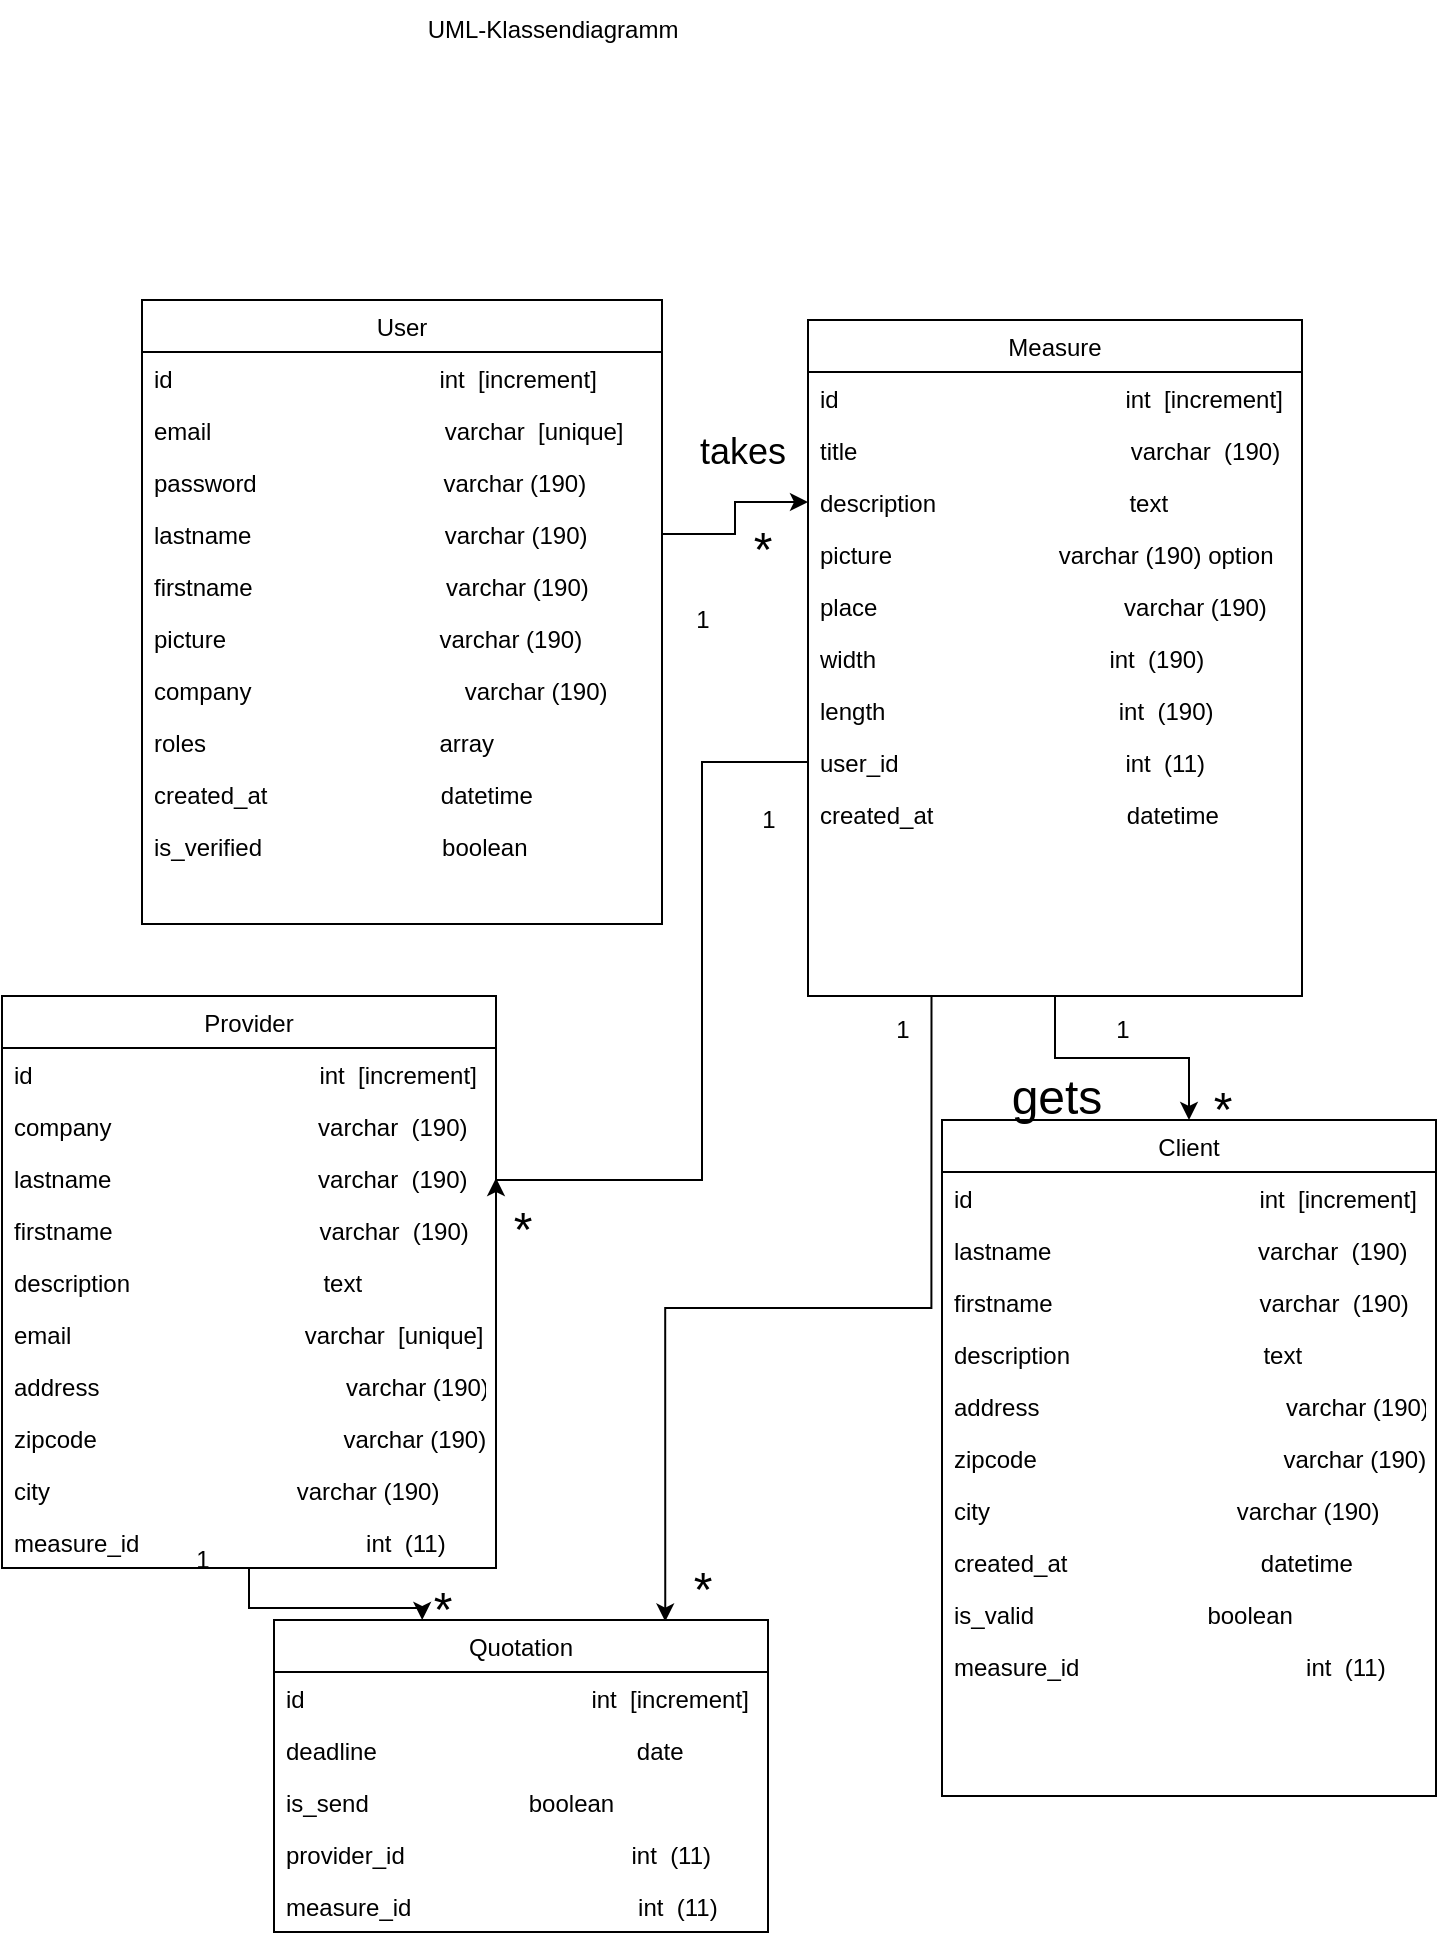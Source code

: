 <mxfile version="20.6.0" type="github">
  <diagram id="4xAlueajEXwUmsY7dy-2" name="Page-1">
    <mxGraphModel dx="1304" dy="598" grid="1" gridSize="10" guides="1" tooltips="1" connect="1" arrows="1" fold="1" page="1" pageScale="1" pageWidth="827" pageHeight="1169" math="0" shadow="0">
      <root>
        <mxCell id="0" />
        <mxCell id="1" parent="0" />
        <mxCell id="TXKYhUwDw8YYV6_7jRAu-2" value="User" style="swimlane;fontStyle=0;align=center;verticalAlign=top;childLayout=stackLayout;horizontal=1;startSize=26;horizontalStack=0;resizeParent=1;resizeLast=0;collapsible=1;marginBottom=0;rounded=0;shadow=0;strokeWidth=1;" parent="1" vertex="1">
          <mxGeometry x="100" y="210" width="260" height="312" as="geometry">
            <mxRectangle x="340" y="380" width="170" height="26" as="alternateBounds" />
          </mxGeometry>
        </mxCell>
        <mxCell id="TXKYhUwDw8YYV6_7jRAu-3" value="id                                        int  [increment]" style="text;align=left;verticalAlign=top;spacingLeft=4;spacingRight=4;overflow=hidden;rotatable=0;points=[[0,0.5],[1,0.5]];portConstraint=eastwest;" parent="TXKYhUwDw8YYV6_7jRAu-2" vertex="1">
          <mxGeometry y="26" width="260" height="26" as="geometry" />
        </mxCell>
        <mxCell id="TXKYhUwDw8YYV6_7jRAu-4" value="email                                   varchar  [unique]" style="text;align=left;verticalAlign=top;spacingLeft=4;spacingRight=4;overflow=hidden;rotatable=0;points=[[0,0.5],[1,0.5]];portConstraint=eastwest;" parent="TXKYhUwDw8YYV6_7jRAu-2" vertex="1">
          <mxGeometry y="52" width="260" height="26" as="geometry" />
        </mxCell>
        <mxCell id="TXKYhUwDw8YYV6_7jRAu-6" value="password                            varchar (190)" style="text;align=left;verticalAlign=top;spacingLeft=4;spacingRight=4;overflow=hidden;rotatable=0;points=[[0,0.5],[1,0.5]];portConstraint=eastwest;" parent="TXKYhUwDw8YYV6_7jRAu-2" vertex="1">
          <mxGeometry y="78" width="260" height="26" as="geometry" />
        </mxCell>
        <mxCell id="TXKYhUwDw8YYV6_7jRAu-8" value="lastname                             varchar (190)" style="text;align=left;verticalAlign=top;spacingLeft=4;spacingRight=4;overflow=hidden;rotatable=0;points=[[0,0.5],[1,0.5]];portConstraint=eastwest;" parent="TXKYhUwDw8YYV6_7jRAu-2" vertex="1">
          <mxGeometry y="104" width="260" height="26" as="geometry" />
        </mxCell>
        <mxCell id="TXKYhUwDw8YYV6_7jRAu-9" value="firstname                             varchar (190)" style="text;align=left;verticalAlign=top;spacingLeft=4;spacingRight=4;overflow=hidden;rotatable=0;points=[[0,0.5],[1,0.5]];portConstraint=eastwest;" parent="TXKYhUwDw8YYV6_7jRAu-2" vertex="1">
          <mxGeometry y="130" width="260" height="26" as="geometry" />
        </mxCell>
        <mxCell id="TXKYhUwDw8YYV6_7jRAu-12" value="picture                                varchar (190)" style="text;align=left;verticalAlign=top;spacingLeft=4;spacingRight=4;overflow=hidden;rotatable=0;points=[[0,0.5],[1,0.5]];portConstraint=eastwest;" parent="TXKYhUwDw8YYV6_7jRAu-2" vertex="1">
          <mxGeometry y="156" width="260" height="26" as="geometry" />
        </mxCell>
        <mxCell id="gK2Wt8GPHsUkRSWT9kH9-1" value="company                                varchar (190)" style="text;align=left;verticalAlign=top;spacingLeft=4;spacingRight=4;overflow=hidden;rotatable=0;points=[[0,0.5],[1,0.5]];portConstraint=eastwest;" parent="TXKYhUwDw8YYV6_7jRAu-2" vertex="1">
          <mxGeometry y="182" width="260" height="26" as="geometry" />
        </mxCell>
        <mxCell id="TXKYhUwDw8YYV6_7jRAu-14" value="roles                                   array" style="text;align=left;verticalAlign=top;spacingLeft=4;spacingRight=4;overflow=hidden;rotatable=0;points=[[0,0.5],[1,0.5]];portConstraint=eastwest;" parent="TXKYhUwDw8YYV6_7jRAu-2" vertex="1">
          <mxGeometry y="208" width="260" height="26" as="geometry" />
        </mxCell>
        <mxCell id="TXKYhUwDw8YYV6_7jRAu-15" value="created_at                          datetime" style="text;align=left;verticalAlign=top;spacingLeft=4;spacingRight=4;overflow=hidden;rotatable=0;points=[[0,0.5],[1,0.5]];portConstraint=eastwest;" parent="TXKYhUwDw8YYV6_7jRAu-2" vertex="1">
          <mxGeometry y="234" width="260" height="26" as="geometry" />
        </mxCell>
        <mxCell id="TXKYhUwDw8YYV6_7jRAu-5" value="is_verified                           boolean" style="text;align=left;verticalAlign=top;spacingLeft=4;spacingRight=4;overflow=hidden;rotatable=0;points=[[0,0.5],[1,0.5]];portConstraint=eastwest;" parent="TXKYhUwDw8YYV6_7jRAu-2" vertex="1">
          <mxGeometry y="260" width="260" height="26" as="geometry" />
        </mxCell>
        <mxCell id="xsR9LF5EaoO4B-fMzXft-16" style="edgeStyle=orthogonalEdgeStyle;rounded=0;orthogonalLoop=1;jettySize=auto;html=1;exitX=0.5;exitY=1;exitDx=0;exitDy=0;entryX=0.5;entryY=0;entryDx=0;entryDy=0;" edge="1" parent="1" source="TXKYhUwDw8YYV6_7jRAu-17" target="xsR9LF5EaoO4B-fMzXft-1">
          <mxGeometry relative="1" as="geometry" />
        </mxCell>
        <mxCell id="xsR9LF5EaoO4B-fMzXft-45" style="edgeStyle=orthogonalEdgeStyle;rounded=0;orthogonalLoop=1;jettySize=auto;html=1;exitX=0.25;exitY=1;exitDx=0;exitDy=0;entryX=0.792;entryY=0.005;entryDx=0;entryDy=0;entryPerimeter=0;fontSize=24;" edge="1" parent="1" source="TXKYhUwDw8YYV6_7jRAu-17" target="xsR9LF5EaoO4B-fMzXft-34">
          <mxGeometry relative="1" as="geometry" />
        </mxCell>
        <mxCell id="TXKYhUwDw8YYV6_7jRAu-17" value="Measure" style="swimlane;fontStyle=0;align=center;verticalAlign=top;childLayout=stackLayout;horizontal=1;startSize=26;horizontalStack=0;resizeParent=1;resizeLast=0;collapsible=1;marginBottom=0;rounded=0;shadow=0;strokeWidth=1;" parent="1" vertex="1">
          <mxGeometry x="433" y="220" width="247" height="338" as="geometry">
            <mxRectangle x="340" y="380" width="170" height="26" as="alternateBounds" />
          </mxGeometry>
        </mxCell>
        <mxCell id="TXKYhUwDw8YYV6_7jRAu-18" value="id                                           int  [increment]" style="text;align=left;verticalAlign=top;spacingLeft=4;spacingRight=4;overflow=hidden;rotatable=0;points=[[0,0.5],[1,0.5]];portConstraint=eastwest;" parent="TXKYhUwDw8YYV6_7jRAu-17" vertex="1">
          <mxGeometry y="26" width="247" height="26" as="geometry" />
        </mxCell>
        <mxCell id="TXKYhUwDw8YYV6_7jRAu-19" value="title                                         varchar  (190)" style="text;align=left;verticalAlign=top;spacingLeft=4;spacingRight=4;overflow=hidden;rotatable=0;points=[[0,0.5],[1,0.5]];portConstraint=eastwest;" parent="TXKYhUwDw8YYV6_7jRAu-17" vertex="1">
          <mxGeometry y="52" width="247" height="26" as="geometry" />
        </mxCell>
        <mxCell id="TXKYhUwDw8YYV6_7jRAu-23" value="description                             text" style="text;align=left;verticalAlign=top;spacingLeft=4;spacingRight=4;overflow=hidden;rotatable=0;points=[[0,0.5],[1,0.5]];portConstraint=eastwest;" parent="TXKYhUwDw8YYV6_7jRAu-17" vertex="1">
          <mxGeometry y="78" width="247" height="26" as="geometry" />
        </mxCell>
        <mxCell id="UQTgLJP4Eo43jwTNKz9q-1" value="picture                         varchar (190) option" style="text;align=left;verticalAlign=top;spacingLeft=4;spacingRight=4;overflow=hidden;rotatable=0;points=[[0,0.5],[1,0.5]];portConstraint=eastwest;" parent="TXKYhUwDw8YYV6_7jRAu-17" vertex="1">
          <mxGeometry y="104" width="247" height="26" as="geometry" />
        </mxCell>
        <mxCell id="gK2Wt8GPHsUkRSWT9kH9-2" value="place                                     varchar (190)" style="text;align=left;verticalAlign=top;spacingLeft=4;spacingRight=4;overflow=hidden;rotatable=0;points=[[0,0.5],[1,0.5]];portConstraint=eastwest;" parent="TXKYhUwDw8YYV6_7jRAu-17" vertex="1">
          <mxGeometry y="130" width="247" height="26" as="geometry" />
        </mxCell>
        <mxCell id="gK2Wt8GPHsUkRSWT9kH9-3" value="width                                   int  (190)" style="text;align=left;verticalAlign=top;spacingLeft=4;spacingRight=4;overflow=hidden;rotatable=0;points=[[0,0.5],[1,0.5]];portConstraint=eastwest;" parent="TXKYhUwDw8YYV6_7jRAu-17" vertex="1">
          <mxGeometry y="156" width="247" height="26" as="geometry" />
        </mxCell>
        <mxCell id="gK2Wt8GPHsUkRSWT9kH9-4" value="length                                   int  (190)" style="text;align=left;verticalAlign=top;spacingLeft=4;spacingRight=4;overflow=hidden;rotatable=0;points=[[0,0.5],[1,0.5]];portConstraint=eastwest;" parent="TXKYhUwDw8YYV6_7jRAu-17" vertex="1">
          <mxGeometry y="182" width="247" height="26" as="geometry" />
        </mxCell>
        <mxCell id="TXKYhUwDw8YYV6_7jRAu-87" value="user_id                                  int  (11)" style="text;align=left;verticalAlign=top;spacingLeft=4;spacingRight=4;overflow=hidden;rotatable=0;points=[[0,0.5],[1,0.5]];portConstraint=eastwest;" parent="TXKYhUwDw8YYV6_7jRAu-17" vertex="1">
          <mxGeometry y="208" width="247" height="26" as="geometry" />
        </mxCell>
        <mxCell id="TXKYhUwDw8YYV6_7jRAu-30" value="created_at                             datetime" style="text;align=left;verticalAlign=top;spacingLeft=4;spacingRight=4;overflow=hidden;rotatable=0;points=[[0,0.5],[1,0.5]];portConstraint=eastwest;" parent="TXKYhUwDw8YYV6_7jRAu-17" vertex="1">
          <mxGeometry y="234" width="247" height="26" as="geometry" />
        </mxCell>
        <mxCell id="TXKYhUwDw8YYV6_7jRAu-86" style="edgeStyle=orthogonalEdgeStyle;rounded=0;orthogonalLoop=1;jettySize=auto;html=1;exitX=1;exitY=0.5;exitDx=0;exitDy=0;entryX=0;entryY=0.5;entryDx=0;entryDy=0;" parent="1" source="TXKYhUwDw8YYV6_7jRAu-8" target="TXKYhUwDw8YYV6_7jRAu-23" edge="1">
          <mxGeometry relative="1" as="geometry" />
        </mxCell>
        <mxCell id="TXKYhUwDw8YYV6_7jRAu-126" value="*" style="text;html=1;resizable=0;autosize=1;align=center;verticalAlign=middle;points=[];fillColor=none;strokeColor=none;rounded=0;fontSize=24;" parent="1" vertex="1">
          <mxGeometry x="400" y="320" width="20" height="30" as="geometry" />
        </mxCell>
        <mxCell id="TXKYhUwDw8YYV6_7jRAu-129" value="1" style="text;html=1;resizable=0;autosize=1;align=center;verticalAlign=middle;points=[];fillColor=none;strokeColor=none;rounded=0;" parent="1" vertex="1">
          <mxGeometry x="370" y="360" width="20" height="20" as="geometry" />
        </mxCell>
        <mxCell id="ZN3L-UREjOonGRV1Z96q-5" value="UML-Klassendiagramm" style="text;html=1;resizable=0;autosize=1;align=center;verticalAlign=middle;points=[];fillColor=none;strokeColor=none;rounded=0;" parent="1" vertex="1">
          <mxGeometry x="230" y="60" width="150" height="30" as="geometry" />
        </mxCell>
        <mxCell id="op2uTL37coQy05ZnkNSu-1" value="&lt;font style=&quot;font-size: 18px;&quot;&gt;takes&lt;/font&gt;" style="text;html=1;resizable=0;autosize=1;align=center;verticalAlign=middle;points=[];fillColor=none;strokeColor=none;rounded=0;fontSize=48;" parent="1" vertex="1">
          <mxGeometry x="365" y="240" width="70" height="70" as="geometry" />
        </mxCell>
        <mxCell id="xsR9LF5EaoO4B-fMzXft-1" value="Client" style="swimlane;fontStyle=0;align=center;verticalAlign=top;childLayout=stackLayout;horizontal=1;startSize=26;horizontalStack=0;resizeParent=1;resizeLast=0;collapsible=1;marginBottom=0;rounded=0;shadow=0;strokeWidth=1;" vertex="1" parent="1">
          <mxGeometry x="500" y="620" width="247" height="338" as="geometry">
            <mxRectangle x="340" y="380" width="170" height="26" as="alternateBounds" />
          </mxGeometry>
        </mxCell>
        <mxCell id="xsR9LF5EaoO4B-fMzXft-2" value="id                                           int  [increment]" style="text;align=left;verticalAlign=top;spacingLeft=4;spacingRight=4;overflow=hidden;rotatable=0;points=[[0,0.5],[1,0.5]];portConstraint=eastwest;" vertex="1" parent="xsR9LF5EaoO4B-fMzXft-1">
          <mxGeometry y="26" width="247" height="26" as="geometry" />
        </mxCell>
        <mxCell id="xsR9LF5EaoO4B-fMzXft-3" value="lastname                               varchar  (190)" style="text;align=left;verticalAlign=top;spacingLeft=4;spacingRight=4;overflow=hidden;rotatable=0;points=[[0,0.5],[1,0.5]];portConstraint=eastwest;" vertex="1" parent="xsR9LF5EaoO4B-fMzXft-1">
          <mxGeometry y="52" width="247" height="26" as="geometry" />
        </mxCell>
        <mxCell id="xsR9LF5EaoO4B-fMzXft-11" value="firstname                               varchar  (190)" style="text;align=left;verticalAlign=top;spacingLeft=4;spacingRight=4;overflow=hidden;rotatable=0;points=[[0,0.5],[1,0.5]];portConstraint=eastwest;" vertex="1" parent="xsR9LF5EaoO4B-fMzXft-1">
          <mxGeometry y="78" width="247" height="26" as="geometry" />
        </mxCell>
        <mxCell id="xsR9LF5EaoO4B-fMzXft-4" value="description                             text" style="text;align=left;verticalAlign=top;spacingLeft=4;spacingRight=4;overflow=hidden;rotatable=0;points=[[0,0.5],[1,0.5]];portConstraint=eastwest;" vertex="1" parent="xsR9LF5EaoO4B-fMzXft-1">
          <mxGeometry y="104" width="247" height="26" as="geometry" />
        </mxCell>
        <mxCell id="xsR9LF5EaoO4B-fMzXft-6" value="address                                     varchar (190)" style="text;align=left;verticalAlign=top;spacingLeft=4;spacingRight=4;overflow=hidden;rotatable=0;points=[[0,0.5],[1,0.5]];portConstraint=eastwest;" vertex="1" parent="xsR9LF5EaoO4B-fMzXft-1">
          <mxGeometry y="130" width="247" height="26" as="geometry" />
        </mxCell>
        <mxCell id="xsR9LF5EaoO4B-fMzXft-12" value="zipcode                                     varchar (190)" style="text;align=left;verticalAlign=top;spacingLeft=4;spacingRight=4;overflow=hidden;rotatable=0;points=[[0,0.5],[1,0.5]];portConstraint=eastwest;" vertex="1" parent="xsR9LF5EaoO4B-fMzXft-1">
          <mxGeometry y="156" width="247" height="26" as="geometry" />
        </mxCell>
        <mxCell id="xsR9LF5EaoO4B-fMzXft-13" value="city                                     varchar (190)" style="text;align=left;verticalAlign=top;spacingLeft=4;spacingRight=4;overflow=hidden;rotatable=0;points=[[0,0.5],[1,0.5]];portConstraint=eastwest;" vertex="1" parent="xsR9LF5EaoO4B-fMzXft-1">
          <mxGeometry y="182" width="247" height="26" as="geometry" />
        </mxCell>
        <mxCell id="xsR9LF5EaoO4B-fMzXft-10" value="created_at                             datetime" style="text;align=left;verticalAlign=top;spacingLeft=4;spacingRight=4;overflow=hidden;rotatable=0;points=[[0,0.5],[1,0.5]];portConstraint=eastwest;" vertex="1" parent="xsR9LF5EaoO4B-fMzXft-1">
          <mxGeometry y="208" width="247" height="26" as="geometry" />
        </mxCell>
        <mxCell id="xsR9LF5EaoO4B-fMzXft-14" value="is_valid                          boolean" style="text;align=left;verticalAlign=top;spacingLeft=4;spacingRight=4;overflow=hidden;rotatable=0;points=[[0,0.5],[1,0.5]];portConstraint=eastwest;" vertex="1" parent="xsR9LF5EaoO4B-fMzXft-1">
          <mxGeometry y="234" width="247" height="26" as="geometry" />
        </mxCell>
        <mxCell id="xsR9LF5EaoO4B-fMzXft-15" value="measure_id                                  int  (11)" style="text;align=left;verticalAlign=top;spacingLeft=4;spacingRight=4;overflow=hidden;rotatable=0;points=[[0,0.5],[1,0.5]];portConstraint=eastwest;" vertex="1" parent="xsR9LF5EaoO4B-fMzXft-1">
          <mxGeometry y="260" width="247" height="26" as="geometry" />
        </mxCell>
        <mxCell id="xsR9LF5EaoO4B-fMzXft-17" value="1" style="text;html=1;resizable=0;autosize=1;align=center;verticalAlign=middle;points=[];fillColor=none;strokeColor=none;rounded=0;" vertex="1" parent="1">
          <mxGeometry x="580" y="565" width="20" height="20" as="geometry" />
        </mxCell>
        <mxCell id="xsR9LF5EaoO4B-fMzXft-18" value="*" style="text;html=1;resizable=0;autosize=1;align=center;verticalAlign=middle;points=[];fillColor=none;strokeColor=none;rounded=0;fontSize=24;" vertex="1" parent="1">
          <mxGeometry x="630" y="600" width="20" height="30" as="geometry" />
        </mxCell>
        <mxCell id="xsR9LF5EaoO4B-fMzXft-19" value="&lt;font style=&quot;font-size: 24px;&quot;&gt;gets&lt;/font&gt;" style="text;html=1;resizable=0;autosize=1;align=center;verticalAlign=middle;points=[];fillColor=none;strokeColor=none;rounded=0;fontSize=48;" vertex="1" parent="1">
          <mxGeometry x="521.5" y="565" width="70" height="70" as="geometry" />
        </mxCell>
        <mxCell id="xsR9LF5EaoO4B-fMzXft-44" style="edgeStyle=orthogonalEdgeStyle;rounded=0;orthogonalLoop=1;jettySize=auto;html=1;exitX=0.5;exitY=1;exitDx=0;exitDy=0;entryX=0.3;entryY=0;entryDx=0;entryDy=0;entryPerimeter=0;fontSize=24;" edge="1" parent="1" source="xsR9LF5EaoO4B-fMzXft-20" target="xsR9LF5EaoO4B-fMzXft-34">
          <mxGeometry relative="1" as="geometry" />
        </mxCell>
        <mxCell id="xsR9LF5EaoO4B-fMzXft-20" value="Provider" style="swimlane;fontStyle=0;align=center;verticalAlign=top;childLayout=stackLayout;horizontal=1;startSize=26;horizontalStack=0;resizeParent=1;resizeLast=0;collapsible=1;marginBottom=0;rounded=0;shadow=0;strokeWidth=1;" vertex="1" parent="1">
          <mxGeometry x="30" y="558" width="247" height="286" as="geometry">
            <mxRectangle x="340" y="380" width="170" height="26" as="alternateBounds" />
          </mxGeometry>
        </mxCell>
        <mxCell id="xsR9LF5EaoO4B-fMzXft-21" value="id                                           int  [increment]" style="text;align=left;verticalAlign=top;spacingLeft=4;spacingRight=4;overflow=hidden;rotatable=0;points=[[0,0.5],[1,0.5]];portConstraint=eastwest;" vertex="1" parent="xsR9LF5EaoO4B-fMzXft-20">
          <mxGeometry y="26" width="247" height="26" as="geometry" />
        </mxCell>
        <mxCell id="xsR9LF5EaoO4B-fMzXft-31" value="company                               varchar  (190)" style="text;align=left;verticalAlign=top;spacingLeft=4;spacingRight=4;overflow=hidden;rotatable=0;points=[[0,0.5],[1,0.5]];portConstraint=eastwest;" vertex="1" parent="xsR9LF5EaoO4B-fMzXft-20">
          <mxGeometry y="52" width="247" height="26" as="geometry" />
        </mxCell>
        <mxCell id="xsR9LF5EaoO4B-fMzXft-22" value="lastname                               varchar  (190)" style="text;align=left;verticalAlign=top;spacingLeft=4;spacingRight=4;overflow=hidden;rotatable=0;points=[[0,0.5],[1,0.5]];portConstraint=eastwest;" vertex="1" parent="xsR9LF5EaoO4B-fMzXft-20">
          <mxGeometry y="78" width="247" height="26" as="geometry" />
        </mxCell>
        <mxCell id="xsR9LF5EaoO4B-fMzXft-23" value="firstname                               varchar  (190)" style="text;align=left;verticalAlign=top;spacingLeft=4;spacingRight=4;overflow=hidden;rotatable=0;points=[[0,0.5],[1,0.5]];portConstraint=eastwest;" vertex="1" parent="xsR9LF5EaoO4B-fMzXft-20">
          <mxGeometry y="104" width="247" height="26" as="geometry" />
        </mxCell>
        <mxCell id="xsR9LF5EaoO4B-fMzXft-24" value="description                             text" style="text;align=left;verticalAlign=top;spacingLeft=4;spacingRight=4;overflow=hidden;rotatable=0;points=[[0,0.5],[1,0.5]];portConstraint=eastwest;" vertex="1" parent="xsR9LF5EaoO4B-fMzXft-20">
          <mxGeometry y="130" width="247" height="26" as="geometry" />
        </mxCell>
        <mxCell id="xsR9LF5EaoO4B-fMzXft-56" value="email                                   varchar  [unique]" style="text;align=left;verticalAlign=top;spacingLeft=4;spacingRight=4;overflow=hidden;rotatable=0;points=[[0,0.5],[1,0.5]];portConstraint=eastwest;" vertex="1" parent="xsR9LF5EaoO4B-fMzXft-20">
          <mxGeometry y="156" width="247" height="26" as="geometry" />
        </mxCell>
        <mxCell id="xsR9LF5EaoO4B-fMzXft-25" value="address                                     varchar (190)" style="text;align=left;verticalAlign=top;spacingLeft=4;spacingRight=4;overflow=hidden;rotatable=0;points=[[0,0.5],[1,0.5]];portConstraint=eastwest;" vertex="1" parent="xsR9LF5EaoO4B-fMzXft-20">
          <mxGeometry y="182" width="247" height="26" as="geometry" />
        </mxCell>
        <mxCell id="xsR9LF5EaoO4B-fMzXft-26" value="zipcode                                     varchar (190)" style="text;align=left;verticalAlign=top;spacingLeft=4;spacingRight=4;overflow=hidden;rotatable=0;points=[[0,0.5],[1,0.5]];portConstraint=eastwest;" vertex="1" parent="xsR9LF5EaoO4B-fMzXft-20">
          <mxGeometry y="208" width="247" height="26" as="geometry" />
        </mxCell>
        <mxCell id="xsR9LF5EaoO4B-fMzXft-27" value="city                                     varchar (190)" style="text;align=left;verticalAlign=top;spacingLeft=4;spacingRight=4;overflow=hidden;rotatable=0;points=[[0,0.5],[1,0.5]];portConstraint=eastwest;" vertex="1" parent="xsR9LF5EaoO4B-fMzXft-20">
          <mxGeometry y="234" width="247" height="26" as="geometry" />
        </mxCell>
        <mxCell id="xsR9LF5EaoO4B-fMzXft-30" value="measure_id                                  int  (11)" style="text;align=left;verticalAlign=top;spacingLeft=4;spacingRight=4;overflow=hidden;rotatable=0;points=[[0,0.5],[1,0.5]];portConstraint=eastwest;" vertex="1" parent="xsR9LF5EaoO4B-fMzXft-20">
          <mxGeometry y="260" width="247" height="26" as="geometry" />
        </mxCell>
        <mxCell id="xsR9LF5EaoO4B-fMzXft-32" style="edgeStyle=orthogonalEdgeStyle;rounded=0;orthogonalLoop=1;jettySize=auto;html=1;exitX=0;exitY=0.5;exitDx=0;exitDy=0;entryX=1;entryY=0.5;entryDx=0;entryDy=0;fontSize=24;" edge="1" parent="1" source="TXKYhUwDw8YYV6_7jRAu-87" target="xsR9LF5EaoO4B-fMzXft-22">
          <mxGeometry relative="1" as="geometry">
            <Array as="points">
              <mxPoint x="380" y="441" />
              <mxPoint x="380" y="650" />
              <mxPoint x="277" y="650" />
            </Array>
          </mxGeometry>
        </mxCell>
        <mxCell id="xsR9LF5EaoO4B-fMzXft-34" value="Quotation" style="swimlane;fontStyle=0;align=center;verticalAlign=top;childLayout=stackLayout;horizontal=1;startSize=26;horizontalStack=0;resizeParent=1;resizeLast=0;collapsible=1;marginBottom=0;rounded=0;shadow=0;strokeWidth=1;" vertex="1" parent="1">
          <mxGeometry x="166" y="870" width="247" height="156" as="geometry">
            <mxRectangle x="340" y="380" width="170" height="26" as="alternateBounds" />
          </mxGeometry>
        </mxCell>
        <mxCell id="xsR9LF5EaoO4B-fMzXft-35" value="id                                           int  [increment]" style="text;align=left;verticalAlign=top;spacingLeft=4;spacingRight=4;overflow=hidden;rotatable=0;points=[[0,0.5],[1,0.5]];portConstraint=eastwest;" vertex="1" parent="xsR9LF5EaoO4B-fMzXft-34">
          <mxGeometry y="26" width="247" height="26" as="geometry" />
        </mxCell>
        <mxCell id="xsR9LF5EaoO4B-fMzXft-55" value="deadline                                                                date" style="text;align=left;verticalAlign=top;spacingLeft=4;spacingRight=4;overflow=hidden;rotatable=0;points=[[0,0.5],[1,0.5]];portConstraint=eastwest;" vertex="1" parent="xsR9LF5EaoO4B-fMzXft-34">
          <mxGeometry y="52" width="247" height="26" as="geometry" />
        </mxCell>
        <mxCell id="xsR9LF5EaoO4B-fMzXft-46" value="is_send                        boolean" style="text;align=left;verticalAlign=top;spacingLeft=4;spacingRight=4;overflow=hidden;rotatable=0;points=[[0,0.5],[1,0.5]];portConstraint=eastwest;" vertex="1" parent="xsR9LF5EaoO4B-fMzXft-34">
          <mxGeometry y="78" width="247" height="26" as="geometry" />
        </mxCell>
        <mxCell id="xsR9LF5EaoO4B-fMzXft-51" value="provider_id                                  int  (11)" style="text;align=left;verticalAlign=top;spacingLeft=4;spacingRight=4;overflow=hidden;rotatable=0;points=[[0,0.5],[1,0.5]];portConstraint=eastwest;" vertex="1" parent="xsR9LF5EaoO4B-fMzXft-34">
          <mxGeometry y="104" width="247" height="26" as="geometry" />
        </mxCell>
        <mxCell id="xsR9LF5EaoO4B-fMzXft-52" value="measure_id                                  int  (11)" style="text;align=left;verticalAlign=top;spacingLeft=4;spacingRight=4;overflow=hidden;rotatable=0;points=[[0,0.5],[1,0.5]];portConstraint=eastwest;" vertex="1" parent="xsR9LF5EaoO4B-fMzXft-34">
          <mxGeometry y="130" width="247" height="26" as="geometry" />
        </mxCell>
        <mxCell id="xsR9LF5EaoO4B-fMzXft-47" value="*" style="text;html=1;resizable=0;autosize=1;align=center;verticalAlign=middle;points=[];fillColor=none;strokeColor=none;rounded=0;fontSize=24;" vertex="1" parent="1">
          <mxGeometry x="370" y="840" width="20" height="30" as="geometry" />
        </mxCell>
        <mxCell id="xsR9LF5EaoO4B-fMzXft-48" value="1" style="text;html=1;resizable=0;autosize=1;align=center;verticalAlign=middle;points=[];fillColor=none;strokeColor=none;rounded=0;" vertex="1" parent="1">
          <mxGeometry x="470" y="565" width="20" height="20" as="geometry" />
        </mxCell>
        <mxCell id="xsR9LF5EaoO4B-fMzXft-49" value="*" style="text;html=1;resizable=0;autosize=1;align=center;verticalAlign=middle;points=[];fillColor=none;strokeColor=none;rounded=0;fontSize=24;" vertex="1" parent="1">
          <mxGeometry x="240" y="850" width="20" height="30" as="geometry" />
        </mxCell>
        <mxCell id="xsR9LF5EaoO4B-fMzXft-50" value="1" style="text;html=1;resizable=0;autosize=1;align=center;verticalAlign=middle;points=[];fillColor=none;strokeColor=none;rounded=0;" vertex="1" parent="1">
          <mxGeometry x="120" y="830" width="20" height="20" as="geometry" />
        </mxCell>
        <mxCell id="xsR9LF5EaoO4B-fMzXft-53" value="*" style="text;html=1;resizable=0;autosize=1;align=center;verticalAlign=middle;points=[];fillColor=none;strokeColor=none;rounded=0;fontSize=24;" vertex="1" parent="1">
          <mxGeometry x="280" y="660" width="20" height="30" as="geometry" />
        </mxCell>
        <mxCell id="xsR9LF5EaoO4B-fMzXft-54" value="1" style="text;html=1;resizable=0;autosize=1;align=center;verticalAlign=middle;points=[];fillColor=none;strokeColor=none;rounded=0;" vertex="1" parent="1">
          <mxGeometry x="403" y="460" width="20" height="20" as="geometry" />
        </mxCell>
      </root>
    </mxGraphModel>
  </diagram>
</mxfile>
